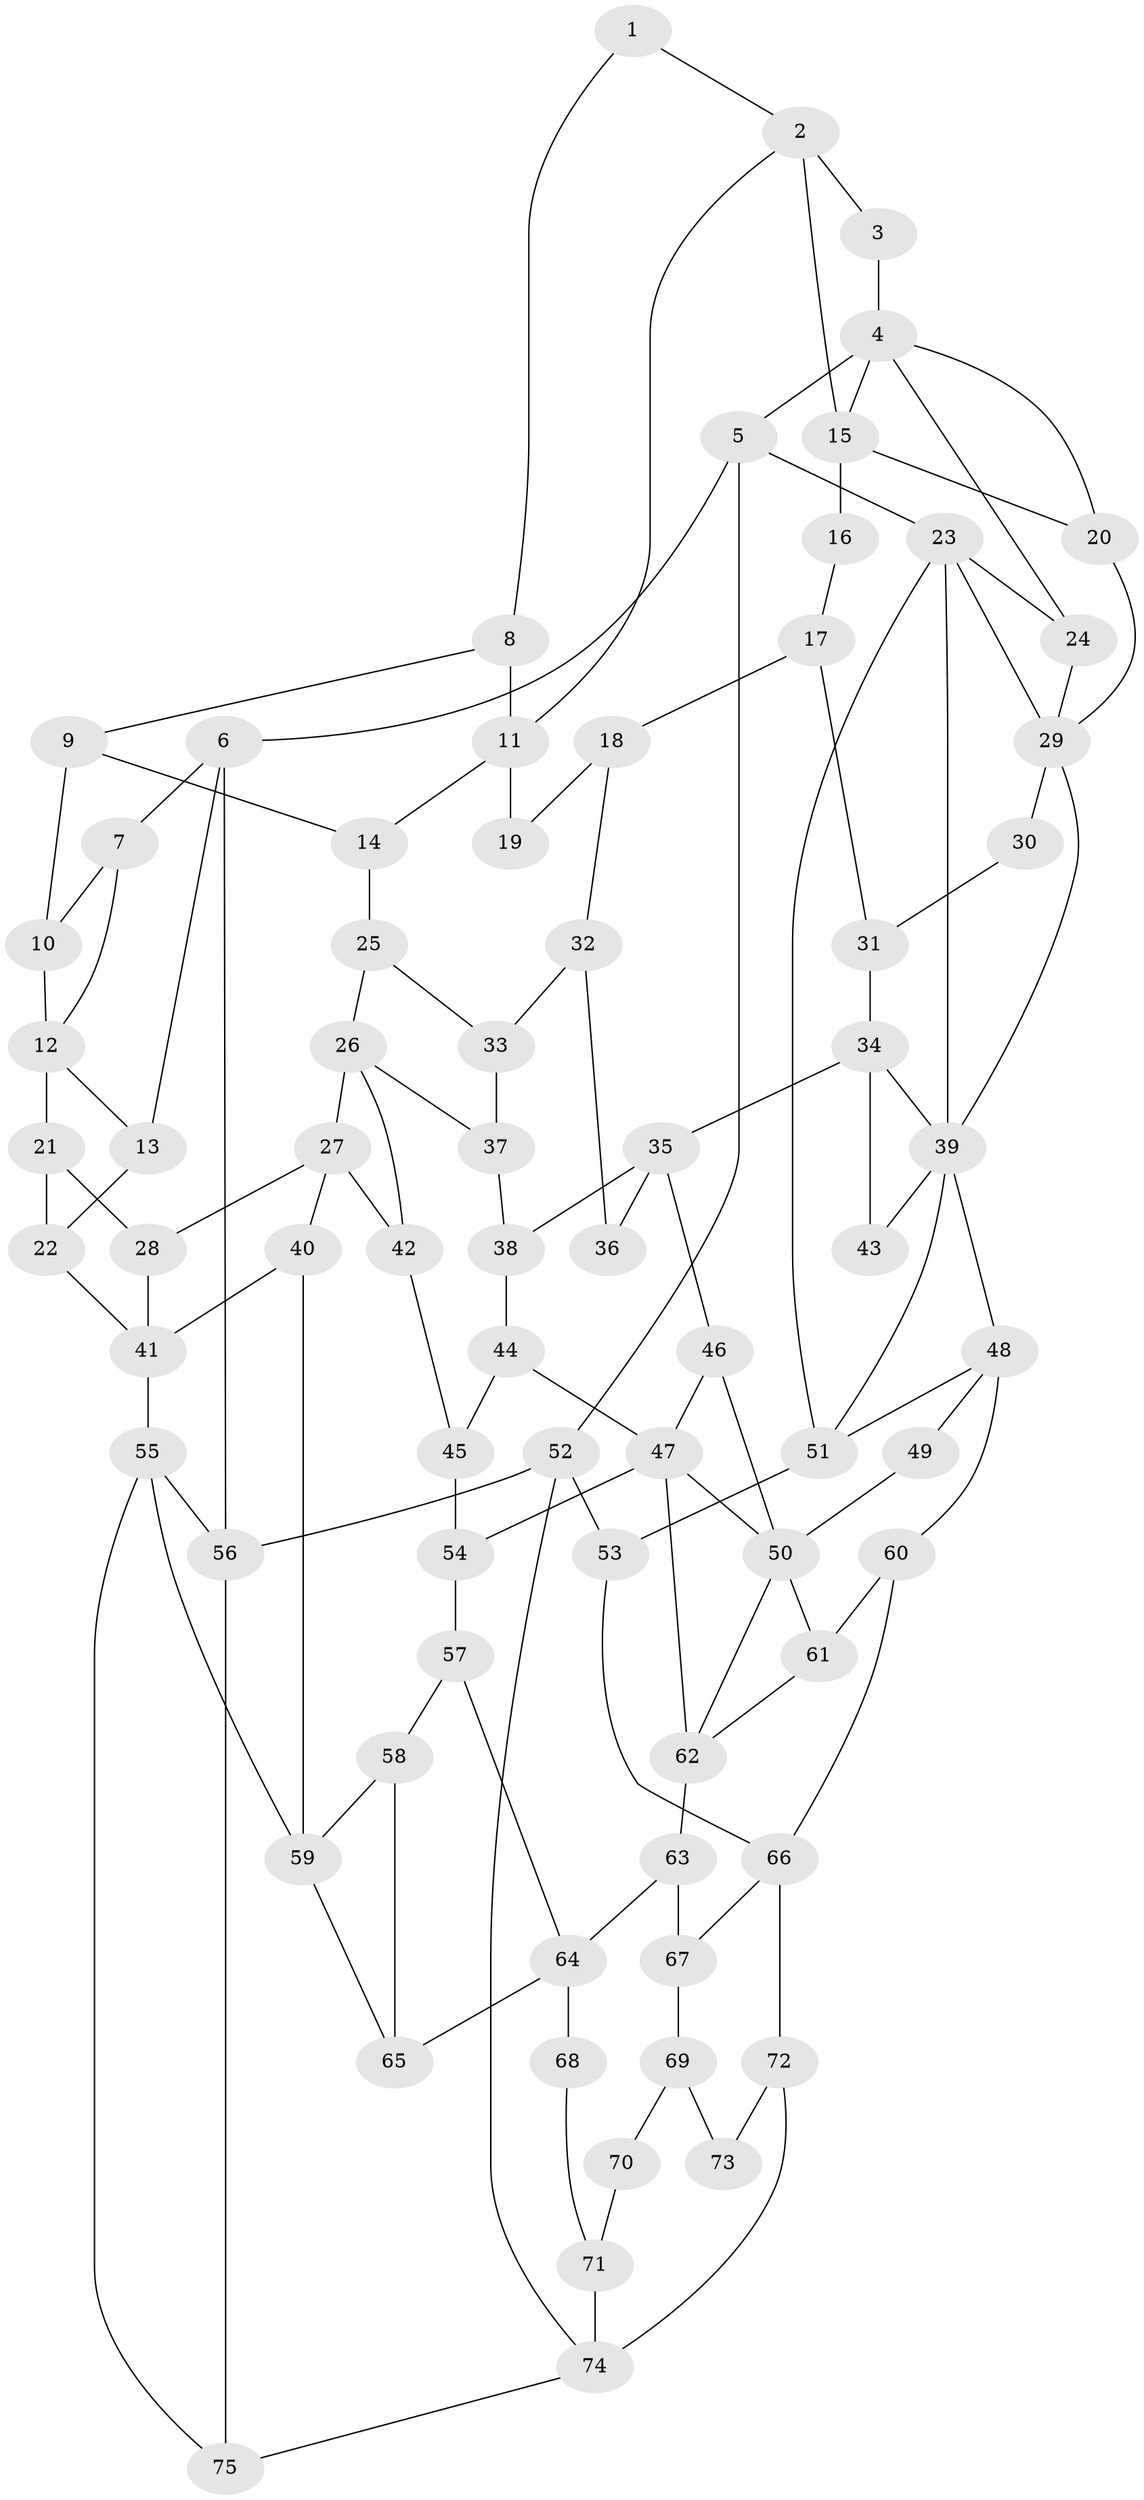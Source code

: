 // original degree distribution, {3: 0.02, 4: 0.18666666666666668, 5: 0.6066666666666667, 6: 0.18666666666666668}
// Generated by graph-tools (version 1.1) at 2025/38/03/09/25 02:38:40]
// undirected, 75 vertices, 124 edges
graph export_dot {
graph [start="1"]
  node [color=gray90,style=filled];
  1;
  2;
  3;
  4;
  5;
  6;
  7;
  8;
  9;
  10;
  11;
  12;
  13;
  14;
  15;
  16;
  17;
  18;
  19;
  20;
  21;
  22;
  23;
  24;
  25;
  26;
  27;
  28;
  29;
  30;
  31;
  32;
  33;
  34;
  35;
  36;
  37;
  38;
  39;
  40;
  41;
  42;
  43;
  44;
  45;
  46;
  47;
  48;
  49;
  50;
  51;
  52;
  53;
  54;
  55;
  56;
  57;
  58;
  59;
  60;
  61;
  62;
  63;
  64;
  65;
  66;
  67;
  68;
  69;
  70;
  71;
  72;
  73;
  74;
  75;
  1 -- 2 [weight=1.0];
  1 -- 8 [weight=1.0];
  2 -- 3 [weight=2.0];
  2 -- 11 [weight=1.0];
  2 -- 15 [weight=2.0];
  3 -- 4 [weight=1.0];
  4 -- 5 [weight=1.0];
  4 -- 15 [weight=1.0];
  4 -- 20 [weight=1.0];
  4 -- 24 [weight=1.0];
  5 -- 6 [weight=1.0];
  5 -- 23 [weight=1.0];
  5 -- 52 [weight=1.0];
  6 -- 7 [weight=1.0];
  6 -- 13 [weight=1.0];
  6 -- 56 [weight=1.0];
  7 -- 10 [weight=1.0];
  7 -- 12 [weight=1.0];
  8 -- 9 [weight=1.0];
  8 -- 11 [weight=1.0];
  9 -- 10 [weight=2.0];
  9 -- 14 [weight=1.0];
  10 -- 12 [weight=3.0];
  11 -- 14 [weight=1.0];
  11 -- 19 [weight=2.0];
  12 -- 13 [weight=1.0];
  12 -- 21 [weight=1.0];
  13 -- 22 [weight=1.0];
  14 -- 25 [weight=1.0];
  15 -- 16 [weight=2.0];
  15 -- 20 [weight=1.0];
  16 -- 17 [weight=1.0];
  17 -- 18 [weight=1.0];
  17 -- 31 [weight=1.0];
  18 -- 19 [weight=1.0];
  18 -- 32 [weight=1.0];
  20 -- 29 [weight=1.0];
  21 -- 22 [weight=1.0];
  21 -- 28 [weight=1.0];
  22 -- 41 [weight=1.0];
  23 -- 24 [weight=1.0];
  23 -- 29 [weight=1.0];
  23 -- 39 [weight=1.0];
  23 -- 51 [weight=1.0];
  24 -- 29 [weight=1.0];
  25 -- 26 [weight=1.0];
  25 -- 33 [weight=1.0];
  26 -- 27 [weight=3.0];
  26 -- 37 [weight=1.0];
  26 -- 42 [weight=1.0];
  27 -- 28 [weight=1.0];
  27 -- 40 [weight=1.0];
  27 -- 42 [weight=1.0];
  28 -- 41 [weight=1.0];
  29 -- 30 [weight=2.0];
  29 -- 39 [weight=1.0];
  30 -- 31 [weight=1.0];
  31 -- 34 [weight=1.0];
  32 -- 33 [weight=1.0];
  32 -- 36 [weight=1.0];
  33 -- 37 [weight=1.0];
  34 -- 35 [weight=2.0];
  34 -- 39 [weight=1.0];
  34 -- 43 [weight=2.0];
  35 -- 36 [weight=2.0];
  35 -- 38 [weight=1.0];
  35 -- 46 [weight=1.0];
  37 -- 38 [weight=1.0];
  38 -- 44 [weight=1.0];
  39 -- 43 [weight=1.0];
  39 -- 48 [weight=1.0];
  39 -- 51 [weight=1.0];
  40 -- 41 [weight=1.0];
  40 -- 59 [weight=1.0];
  41 -- 55 [weight=2.0];
  42 -- 45 [weight=1.0];
  44 -- 45 [weight=1.0];
  44 -- 47 [weight=1.0];
  45 -- 54 [weight=1.0];
  46 -- 47 [weight=1.0];
  46 -- 50 [weight=1.0];
  47 -- 50 [weight=1.0];
  47 -- 54 [weight=1.0];
  47 -- 62 [weight=1.0];
  48 -- 49 [weight=1.0];
  48 -- 51 [weight=2.0];
  48 -- 60 [weight=1.0];
  49 -- 50 [weight=2.0];
  50 -- 61 [weight=1.0];
  50 -- 62 [weight=1.0];
  51 -- 53 [weight=2.0];
  52 -- 53 [weight=1.0];
  52 -- 56 [weight=1.0];
  52 -- 74 [weight=1.0];
  53 -- 66 [weight=1.0];
  54 -- 57 [weight=1.0];
  55 -- 56 [weight=1.0];
  55 -- 59 [weight=2.0];
  55 -- 75 [weight=1.0];
  56 -- 75 [weight=1.0];
  57 -- 58 [weight=1.0];
  57 -- 64 [weight=1.0];
  58 -- 59 [weight=1.0];
  58 -- 65 [weight=1.0];
  59 -- 65 [weight=1.0];
  60 -- 61 [weight=1.0];
  60 -- 66 [weight=1.0];
  61 -- 62 [weight=1.0];
  62 -- 63 [weight=2.0];
  63 -- 64 [weight=2.0];
  63 -- 67 [weight=2.0];
  64 -- 65 [weight=1.0];
  64 -- 68 [weight=2.0];
  66 -- 67 [weight=1.0];
  66 -- 72 [weight=2.0];
  67 -- 69 [weight=2.0];
  68 -- 71 [weight=1.0];
  69 -- 70 [weight=2.0];
  69 -- 73 [weight=2.0];
  70 -- 71 [weight=1.0];
  71 -- 74 [weight=1.0];
  72 -- 73 [weight=2.0];
  72 -- 74 [weight=2.0];
  74 -- 75 [weight=1.0];
}

